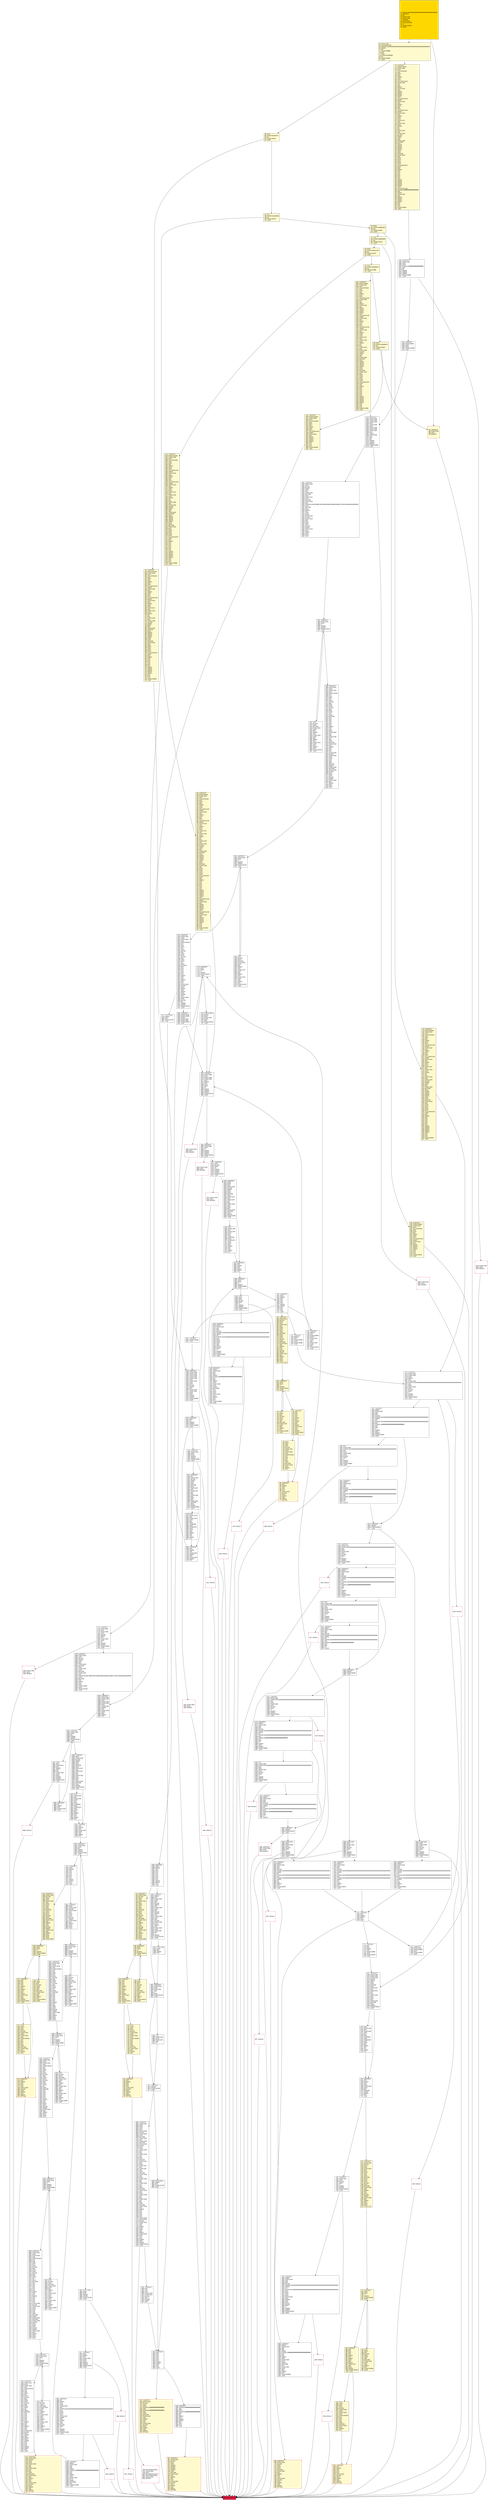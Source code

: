digraph G {
bgcolor=transparent rankdir=UD;
node [shape=box style=filled color=black fillcolor=white fontname=arial fontcolor=black];
154 [label="154: DUP1\l155: PUSH4 0xe9395679\l160: EQ\l161: PUSH2 0x0535\l164: JUMPI\l" fillcolor=lemonchiffon ];
4005 [label="4005: JUMPDEST\l4006: PUSH1 0x01\l4008: DUP4\l4009: PUSH1 0x20\l4011: SUB\l4012: PUSH2 0x0100\l4015: EXP\l4016: SUB\l4017: DUP1\l4018: NOT\l4019: DUP3\l4020: MLOAD\l4021: AND\l4022: DUP2\l4023: DUP5\l4024: MLOAD\l4025: AND\l4026: DUP1\l4027: DUP3\l4028: OR\l4029: DUP6\l4030: MSTORE\l4031: POP\l4032: POP\l4033: POP\l4034: POP\l4035: POP\l4036: POP\l4037: SWAP1\l4038: POP\l4039: ADD\l4040: DUP3\l4041: DUP1\l4042: MLOAD\l4043: SWAP1\l4044: PUSH1 0x20\l4046: ADD\l4047: SWAP1\l4048: DUP1\l4049: DUP4\l4050: DUP4\l" ];
4088 [label="4088: JUMPDEST\l4089: PUSH1 0x01\l4091: DUP4\l4092: PUSH1 0x20\l4094: SUB\l4095: PUSH2 0x0100\l4098: EXP\l4099: SUB\l4100: DUP1\l4101: NOT\l4102: DUP3\l4103: MLOAD\l4104: AND\l4105: DUP2\l4106: DUP5\l4107: MLOAD\l4108: AND\l4109: DUP1\l4110: DUP3\l4111: OR\l4112: DUP6\l4113: MSTORE\l4114: POP\l4115: POP\l4116: POP\l4117: POP\l4118: POP\l4119: POP\l4120: SWAP1\l4121: POP\l4122: ADD\l4123: SWAP4\l4124: POP\l4125: POP\l4126: POP\l4127: POP\l4128: PUSH1 0x40\l4130: MLOAD\l4131: PUSH1 0x20\l4133: DUP2\l4134: DUP4\l4135: SUB\l4136: SUB\l4137: DUP2\l4138: MSTORE\l4139: SWAP1\l4140: PUSH1 0x40\l4142: MSTORE\l4143: PUSH1 0x40\l4145: MLOAD\l4146: DUP1\l4147: DUP3\l4148: DUP1\l4149: MLOAD\l4150: SWAP1\l4151: PUSH1 0x20\l4153: ADD\l4154: SWAP1\l4155: DUP1\l4156: DUP4\l4157: DUP4\l" ];
1427 [label="1427: JUMPDEST\l1428: POP\l1429: POP\l1430: POP\l1431: POP\l1432: SWAP1\l1433: POP\l1434: SWAP1\l1435: DUP2\l1436: ADD\l1437: SWAP1\l1438: PUSH1 0x1f\l1440: AND\l1441: DUP1\l1442: ISZERO\l1443: PUSH2 0x05c0\l1446: JUMPI\l" fillcolor=lemonchiffon ];
692 [label="692: JUMPDEST\l693: DUP4\l694: DUP2\l695: LT\l696: ISZERO\l697: PUSH2 0x02cf\l700: JUMPI\l" fillcolor=lemonchiffon ];
143 [label="143: DUP1\l144: PUSH4 0xdca95419\l149: EQ\l150: PUSH2 0x048b\l153: JUMPI\l" fillcolor=lemonchiffon ];
5048 [label="5048: INVALID\l" shape=Msquare color=crimson ];
332 [label="332: JUMPDEST\l333: PUSH2 0x01a6\l336: PUSH1 0x04\l338: DUP1\l339: CALLDATASIZE\l340: SUB\l341: DUP2\l342: ADD\l343: SWAP1\l344: DUP1\l345: DUP1\l346: CALLDATALOAD\l347: SWAP1\l348: PUSH1 0x20\l350: ADD\l351: SWAP1\l352: DUP3\l353: ADD\l354: DUP1\l355: CALLDATALOAD\l356: SWAP1\l357: PUSH1 0x20\l359: ADD\l360: SWAP1\l361: DUP1\l362: DUP1\l363: PUSH1 0x1f\l365: ADD\l366: PUSH1 0x20\l368: DUP1\l369: SWAP2\l370: DIV\l371: MUL\l372: PUSH1 0x20\l374: ADD\l375: PUSH1 0x40\l377: MLOAD\l378: SWAP1\l379: DUP2\l380: ADD\l381: PUSH1 0x40\l383: MSTORE\l384: DUP1\l385: SWAP4\l386: SWAP3\l387: SWAP2\l388: SWAP1\l389: DUP2\l390: DUP2\l391: MSTORE\l392: PUSH1 0x20\l394: ADD\l395: DUP4\l396: DUP4\l397: DUP1\l398: DUP3\l399: DUP5\l400: CALLDATACOPY\l401: DUP3\l402: ADD\l403: SWAP2\l404: POP\l405: POP\l406: POP\l407: POP\l408: POP\l409: POP\l410: SWAP2\l411: SWAP3\l412: SWAP2\l413: SWAP3\l414: SWAP1\l415: POP\l416: POP\l417: POP\l418: PUSH2 0x0636\l421: JUMP\l" fillcolor=lemonchiffon ];
701 [label="701: DUP1\l702: DUP3\l703: ADD\l704: MLOAD\l705: DUP2\l706: DUP5\l707: ADD\l708: MSTORE\l709: PUSH1 0x20\l711: DUP2\l712: ADD\l713: SWAP1\l714: POP\l715: PUSH2 0x02b4\l718: JUMP\l" fillcolor=lemonchiffon ];
3968 [label="3968: JUMPDEST\l3969: PUSH1 0x20\l3971: DUP4\l3972: LT\l3973: ISZERO\l3974: ISZERO\l3975: PUSH2 0x0fa5\l3978: JUMPI\l" ];
2618 [label="2618: PUSH1 0x30\l2620: DUP2\l2621: PUSH1 0x00\l2623: DUP2\l2624: MLOAD\l2625: DUP2\l2626: LT\l2627: ISZERO\l2628: ISZERO\l2629: PUSH2 0x0a4a\l2632: JUMPI\l" ];
306 [label="306: JUMPDEST\l307: PUSH1 0x40\l309: MLOAD\l310: DUP1\l311: DUP3\l312: ISZERO\l313: ISZERO\l314: ISZERO\l315: ISZERO\l316: DUP2\l317: MSTORE\l318: PUSH1 0x20\l320: ADD\l321: SWAP2\l322: POP\l323: POP\l324: PUSH1 0x40\l326: MLOAD\l327: DUP1\l328: SWAP2\l329: SUB\l330: SWAP1\l331: RETURN\l" fillcolor=lemonchiffon shape=Msquare color=crimson ];
2500 [label="2500: JUMPDEST\l2501: SWAP1\l2502: PUSH1 0x20\l2504: ADD\l2505: ADD\l2506: MLOAD\l2507: PUSH32 0x0100000000000000000000000000000000000000000000000000000000000000\l2540: SWAP1\l2541: DIV\l2542: PUSH32 0x0100000000000000000000000000000000000000000000000000000000000000\l2575: MUL\l2576: PUSH31 0xffffffffffffffffffffffffffffffffffffffffffffffffffffffffffffff\l2608: NOT\l2609: AND\l2610: GT\l2611: ISZERO\l" ];
3741 [label="3741: DUP2\l3742: PUSH1 0x20\l3744: ADD\l3745: PUSH1 0x20\l3747: DUP3\l3748: MUL\l3749: DUP1\l3750: CODESIZE\l3751: DUP4\l3752: CODECOPY\l3753: DUP1\l3754: DUP3\l3755: ADD\l3756: SWAP2\l3757: POP\l3758: POP\l3759: SWAP1\l3760: POP\l" ];
2803 [label="2803: JUMPDEST\l2804: SWAP1\l2805: PUSH1 0x20\l2807: ADD\l2808: ADD\l2809: MLOAD\l2810: PUSH32 0x0100000000000000000000000000000000000000000000000000000000000000\l2843: SWAP1\l2844: DIV\l2845: PUSH32 0x0100000000000000000000000000000000000000000000000000000000000000\l2878: MUL\l2879: PUSH31 0xffffffffffffffffffffffffffffffffffffffffffffffffffffffffffffff\l2911: NOT\l2912: AND\l2913: LT\l2914: ISZERO\l2915: DUP1\l2916: ISZERO\l2917: PUSH2 0x0c0c\l2920: JUMPI\l" ];
4987 [label="4987: JUMPDEST\l4988: DIV\l4989: SWAP7\l4990: POP\l4991: DUP1\l4992: PUSH1 0x30\l4994: ADD\l4995: PUSH32 0x0100000000000000000000000000000000000000000000000000000000000000\l5028: MUL\l5029: DUP4\l5030: DUP4\l5031: DUP1\l5032: PUSH1 0x01\l5034: SWAP1\l5035: SUB\l5036: SWAP5\l5037: POP\l5038: DUP2\l5039: MLOAD\l5040: DUP2\l5041: LT\l5042: ISZERO\l5043: ISZERO\l5044: PUSH2 0x13b9\l5047: JUMPI\l" ];
4195 [label="4195: JUMPDEST\l4196: PUSH1 0x01\l4198: DUP4\l4199: PUSH1 0x20\l4201: SUB\l4202: PUSH2 0x0100\l4205: EXP\l4206: SUB\l4207: DUP1\l4208: NOT\l4209: DUP3\l4210: MLOAD\l4211: AND\l4212: DUP2\l4213: DUP5\l4214: MLOAD\l4215: AND\l4216: DUP1\l4217: DUP3\l4218: OR\l4219: DUP6\l4220: MSTORE\l4221: POP\l4222: POP\l4223: POP\l4224: POP\l4225: POP\l4226: POP\l4227: SWAP1\l4228: POP\l4229: ADD\l4230: SWAP2\l4231: POP\l4232: POP\l4233: PUSH1 0x40\l4235: MLOAD\l4236: DUP1\l4237: SWAP2\l4238: SUB\l4239: SWAP1\l4240: SHA3\l4241: SWAP3\l4242: POP\l4243: POP\l4244: POP\l4245: SWAP2\l4246: SWAP1\l4247: POP\l4248: JUMP\l" ];
422 [label="422: JUMPDEST\l423: PUSH1 0x40\l425: MLOAD\l426: DUP1\l427: DUP1\l428: PUSH1 0x20\l430: ADD\l431: DUP3\l432: DUP2\l433: SUB\l434: DUP3\l435: MSTORE\l436: DUP4\l437: DUP2\l438: DUP2\l439: MLOAD\l440: DUP2\l441: MSTORE\l442: PUSH1 0x20\l444: ADD\l445: SWAP2\l446: POP\l447: DUP1\l448: MLOAD\l449: SWAP1\l450: PUSH1 0x20\l452: ADD\l453: SWAP1\l454: DUP1\l455: DUP4\l456: DUP4\l457: PUSH1 0x00\l" fillcolor=lemonchiffon ];
4280 [label="4280: PUSH1 0x00\l4282: DUP1\l4283: REVERT\l" shape=Msquare color=crimson ];
1994 [label="1994: JUMPDEST\l1995: PUSH1 0x00\l1997: DUP7\l1998: LT\l1999: ISZERO\l2000: ISZERO\l2001: ISZERO\l2002: PUSH2 0x07da\l2005: JUMPI\l" ];
3090 [label="3090: PUSH1 0x37\l3092: DUP2\l3093: PUSH1 0x00\l3095: DUP2\l3096: MLOAD\l3097: DUP2\l3098: LT\l3099: ISZERO\l3100: ISZERO\l3101: PUSH2 0x0c22\l3104: JUMPI\l" ];
1678 [label="1678: DUP2\l1679: PUSH1 0x20\l1681: ADD\l1682: PUSH1 0x20\l1684: DUP3\l1685: MUL\l1686: DUP1\l1687: CODESIZE\l1688: DUP4\l1689: CODECOPY\l1690: DUP1\l1691: DUP3\l1692: ADD\l1693: SWAP2\l1694: POP\l1695: POP\l1696: SWAP1\l1697: POP\l" ];
4606 [label="4606: JUMPDEST\l4607: SWAP1\l4608: POP\l4609: PUSH1 0x20\l4611: DUP2\l4612: ADD\l4613: MLOAD\l4614: SWAP4\l4615: POP\l4616: PUSH1 0x40\l4618: DUP2\l4619: ADD\l4620: MLOAD\l4621: SWAP3\l4622: POP\l4623: PUSH1 0x60\l4625: DUP2\l4626: ADD\l4627: MLOAD\l4628: PUSH1 0x00\l4630: BYTE\l4631: SWAP2\l4632: POP\l4633: PUSH1 0x1b\l4635: DUP3\l4636: PUSH1 0xff\l4638: AND\l4639: LT\l4640: ISZERO\l4641: PUSH2 0x122b\l4644: JUMPI\l" ];
4950 [label="4950: JUMPDEST\l4951: PUSH1 0x00\l4953: DUP8\l4954: EQ\l4955: ISZERO\l4956: ISZERO\l4957: PUSH2 0x13ee\l4960: JUMPI\l" ];
890 [label="890: JUMPDEST\l891: PUSH2 0x0398\l894: PUSH1 0x04\l896: DUP1\l897: CALLDATASIZE\l898: SUB\l899: DUP2\l900: ADD\l901: SWAP1\l902: DUP1\l903: DUP1\l904: CALLDATALOAD\l905: SWAP1\l906: PUSH1 0x20\l908: ADD\l909: SWAP1\l910: SWAP3\l911: SWAP2\l912: SWAP1\l913: POP\l914: POP\l915: POP\l916: PUSH2 0x0e7b\l919: JUMP\l" fillcolor=lemonchiffon ];
2971 [label="2971: INVALID\l" shape=Msquare color=crimson ];
1133 [label="1133: JUMPDEST\l1134: PUSH1 0x40\l1136: MLOAD\l1137: DUP1\l1138: DUP3\l1139: PUSH1 0x00\l1141: NOT\l1142: AND\l1143: PUSH1 0x00\l1145: NOT\l1146: AND\l1147: DUP2\l1148: MSTORE\l1149: PUSH1 0x20\l1151: ADD\l1152: SWAP2\l1153: POP\l1154: POP\l1155: PUSH1 0x40\l1157: MLOAD\l1158: DUP1\l1159: SWAP2\l1160: SUB\l1161: SWAP1\l1162: RETURN\l" fillcolor=lemonchiffon shape=Msquare color=crimson ];
4664 [label="4664: POP\l4665: PUSH1 0x1c\l4667: DUP3\l4668: PUSH1 0xff\l4670: AND\l4671: GT\l" ];
110 [label="110: DUP1\l111: PUSH4 0x38b025b2\l116: EQ\l117: PUSH2 0x030a\l120: JUMPI\l" fillcolor=lemonchiffon ];
920 [label="920: JUMPDEST\l921: PUSH1 0x40\l923: MLOAD\l924: DUP1\l925: DUP1\l926: PUSH1 0x20\l928: ADD\l929: DUP3\l930: DUP2\l931: SUB\l932: DUP3\l933: MSTORE\l934: DUP4\l935: DUP2\l936: DUP2\l937: MLOAD\l938: DUP2\l939: MSTORE\l940: PUSH1 0x20\l942: ADD\l943: SWAP2\l944: POP\l945: DUP1\l946: MLOAD\l947: SWAP1\l948: PUSH1 0x20\l950: ADD\l951: SWAP1\l952: DUP1\l953: DUP4\l954: DUP4\l955: PUSH1 0x00\l" fillcolor=lemonchiffon ];
1698 [label="1698: JUMPDEST\l1699: POP\l1700: SWAP6\l1701: POP\l1702: PUSH1 0x00\l1704: SWAP5\l1705: POP\l1706: PUSH1 0x00\l1708: SWAP2\l1709: POP\l" ];
4651 [label="4651: JUMPDEST\l4652: PUSH1 0x1b\l4654: DUP3\l4655: PUSH1 0xff\l4657: AND\l4658: LT\l4659: DUP1\l4660: PUSH2 0x1240\l4663: JUMPI\l" ];
2273 [label="2273: JUMPDEST\l2274: PUSH1 0x00\l2276: PUSH1 0x60\l2278: DUP3\l2279: SWAP1\l2280: POP\l2281: PUSH1 0x30\l2283: PUSH32 0x0100000000000000000000000000000000000000000000000000000000000000\l2316: MUL\l2317: DUP2\l2318: PUSH1 0x00\l2320: DUP2\l2321: MLOAD\l2322: DUP2\l2323: LT\l2324: ISZERO\l2325: ISZERO\l2326: PUSH2 0x091b\l2329: JUMPI\l" ];
2198 [label="2198: INVALID\l" shape=Msquare color=crimson ];
88 [label="88: DUP1\l89: PUSH4 0x1445f713\l94: EQ\l95: PUSH2 0x014c\l98: JUMPI\l" fillcolor=lemonchiffon ];
3885 [label="3885: JUMPDEST\l3886: PUSH1 0x20\l3888: DUP4\l3889: LT\l3890: ISZERO\l3891: ISZERO\l3892: PUSH2 0x0f52\l3895: JUMPI\l" ];
4862 [label="4862: DUP5\l4863: DUP1\l4864: PUSH1 0x01\l4866: ADD\l4867: SWAP6\l4868: POP\l4869: POP\l4870: PUSH1 0x0a\l4872: DUP5\l4873: DUP2\l4874: ISZERO\l4875: ISZERO\l4876: PUSH2 0x1311\l4879: JUMPI\l" ];
984 [label="984: JUMPDEST\l985: POP\l986: POP\l987: POP\l988: POP\l989: SWAP1\l990: POP\l991: SWAP1\l992: DUP2\l993: ADD\l994: SWAP1\l995: PUSH1 0x1f\l997: AND\l998: DUP1\l999: ISZERO\l1000: PUSH2 0x0405\l1003: JUMPI\l" fillcolor=lemonchiffon ];
1773 [label="1773: JUMPDEST\l1774: MUL\l1775: ADD\l1776: SWAP1\l1777: POP\l1778: PUSH2 0x06fa\l1781: DUP2\l1782: PUSH2 0x0e7b\l1785: JUMP\l" ];
545 [label="545: JUMPDEST\l546: PUSH2 0x028f\l549: PUSH1 0x04\l551: DUP1\l552: CALLDATASIZE\l553: SUB\l554: DUP2\l555: ADD\l556: SWAP1\l557: DUP1\l558: DUP1\l559: CALLDATALOAD\l560: SWAP1\l561: PUSH1 0x20\l563: ADD\l564: SWAP1\l565: DUP3\l566: ADD\l567: DUP1\l568: CALLDATALOAD\l569: SWAP1\l570: PUSH1 0x20\l572: ADD\l573: SWAP1\l574: DUP1\l575: DUP1\l576: PUSH1 0x1f\l578: ADD\l579: PUSH1 0x20\l581: DUP1\l582: SWAP2\l583: DIV\l584: MUL\l585: PUSH1 0x20\l587: ADD\l588: PUSH1 0x40\l590: MLOAD\l591: SWAP1\l592: DUP2\l593: ADD\l594: PUSH1 0x40\l596: MSTORE\l597: DUP1\l598: SWAP4\l599: SWAP3\l600: SWAP2\l601: SWAP1\l602: DUP2\l603: DUP2\l604: MSTORE\l605: PUSH1 0x20\l607: ADD\l608: DUP4\l609: DUP4\l610: DUP1\l611: DUP3\l612: DUP5\l613: CALLDATACOPY\l614: DUP3\l615: ADD\l616: SWAP2\l617: POP\l618: POP\l619: POP\l620: POP\l621: POP\l622: POP\l623: SWAP2\l624: SWAP3\l625: SWAP2\l626: SWAP3\l627: SWAP1\l628: DUP1\l629: CALLDATALOAD\l630: SWAP1\l631: PUSH1 0x20\l633: ADD\l634: SWAP1\l635: SWAP3\l636: SWAP2\l637: SWAP1\l638: DUP1\l639: CALLDATALOAD\l640: SWAP1\l641: PUSH1 0x20\l643: ADD\l644: SWAP1\l645: SWAP3\l646: SWAP2\l647: SWAP1\l648: POP\l649: POP\l650: POP\l651: PUSH2 0x07b1\l654: JUMP\l" fillcolor=lemonchiffon ];
1333 [label="1333: JUMPDEST\l1334: PUSH2 0x0553\l1337: PUSH1 0x04\l1339: DUP1\l1340: CALLDATASIZE\l1341: SUB\l1342: DUP2\l1343: ADD\l1344: SWAP1\l1345: DUP1\l1346: DUP1\l1347: CALLDATALOAD\l1348: SWAP1\l1349: PUSH1 0x20\l1351: ADD\l1352: SWAP1\l1353: SWAP3\l1354: SWAP2\l1355: SWAP1\l1356: POP\l1357: POP\l1358: POP\l1359: PUSH2 0x12de\l1362: JUMP\l" fillcolor=lemonchiffon ];
2634 [label="2634: JUMPDEST\l2635: SWAP1\l2636: PUSH1 0x20\l2638: ADD\l2639: ADD\l2640: MLOAD\l2641: PUSH32 0x0100000000000000000000000000000000000000000000000000000000000000\l2674: SWAP1\l2675: DIV\l2676: PUSH32 0x0100000000000000000000000000000000000000000000000000000000000000\l2709: MUL\l2710: PUSH32 0x0100000000000000000000000000000000000000000000000000000000000000\l2743: SWAP1\l2744: DIV\l2745: SUB\l2746: SWAP2\l2747: POP\l2748: PUSH2 0x0e75\l2751: JUMP\l" ];
5102 [label="5102: JUMPDEST\l5103: DUP3\l5104: SWAP6\l5105: POP\l5106: POP\l5107: POP\l5108: POP\l5109: POP\l5110: POP\l5111: SWAP2\l5112: SWAP1\l5113: POP\l5114: JUMP\l" ];
1163 [label="1163: JUMPDEST\l1164: PUSH2 0x04f3\l1167: PUSH1 0x04\l1169: DUP1\l1170: CALLDATASIZE\l1171: SUB\l1172: DUP2\l1173: ADD\l1174: SWAP1\l1175: DUP1\l1176: DUP1\l1177: CALLDATALOAD\l1178: PUSH1 0x00\l1180: NOT\l1181: AND\l1182: SWAP1\l1183: PUSH1 0x20\l1185: ADD\l1186: SWAP1\l1187: SWAP3\l1188: SWAP2\l1189: SWAP1\l1190: DUP1\l1191: CALLDATALOAD\l1192: SWAP1\l1193: PUSH1 0x20\l1195: ADD\l1196: SWAP1\l1197: DUP3\l1198: ADD\l1199: DUP1\l1200: CALLDATALOAD\l1201: SWAP1\l1202: PUSH1 0x20\l1204: ADD\l1205: SWAP1\l1206: DUP1\l1207: DUP1\l1208: PUSH1 0x1f\l1210: ADD\l1211: PUSH1 0x20\l1213: DUP1\l1214: SWAP2\l1215: DIV\l1216: MUL\l1217: PUSH1 0x20\l1219: ADD\l1220: PUSH1 0x40\l1222: MLOAD\l1223: SWAP1\l1224: DUP2\l1225: ADD\l1226: PUSH1 0x40\l1228: MSTORE\l1229: DUP1\l1230: SWAP4\l1231: SWAP3\l1232: SWAP2\l1233: SWAP1\l1234: DUP2\l1235: DUP2\l1236: MSTORE\l1237: PUSH1 0x20\l1239: ADD\l1240: DUP4\l1241: DUP4\l1242: DUP1\l1243: DUP3\l1244: DUP5\l1245: CALLDATACOPY\l1246: DUP3\l1247: ADD\l1248: SWAP2\l1249: POP\l1250: POP\l1251: POP\l1252: POP\l1253: POP\l1254: POP\l1255: SWAP2\l1256: SWAP3\l1257: SWAP2\l1258: SWAP3\l1259: SWAP1\l1260: POP\l1261: POP\l1262: POP\l1263: PUSH2 0x1099\l1266: JUMP\l" fillcolor=lemonchiffon ];
1043 [label="1043: JUMPDEST\l1044: PUSH2 0x046d\l1047: PUSH1 0x04\l1049: DUP1\l1050: CALLDATASIZE\l1051: SUB\l1052: DUP2\l1053: ADD\l1054: SWAP1\l1055: DUP1\l1056: DUP1\l1057: CALLDATALOAD\l1058: SWAP1\l1059: PUSH1 0x20\l1061: ADD\l1062: SWAP1\l1063: DUP3\l1064: ADD\l1065: DUP1\l1066: CALLDATALOAD\l1067: SWAP1\l1068: PUSH1 0x20\l1070: ADD\l1071: SWAP1\l1072: DUP1\l1073: DUP1\l1074: PUSH1 0x1f\l1076: ADD\l1077: PUSH1 0x20\l1079: DUP1\l1080: SWAP2\l1081: DIV\l1082: MUL\l1083: PUSH1 0x20\l1085: ADD\l1086: PUSH1 0x40\l1088: MLOAD\l1089: SWAP1\l1090: DUP2\l1091: ADD\l1092: PUSH1 0x40\l1094: MSTORE\l1095: DUP1\l1096: SWAP4\l1097: SWAP3\l1098: SWAP2\l1099: SWAP1\l1100: DUP2\l1101: DUP2\l1102: MSTORE\l1103: PUSH1 0x20\l1105: ADD\l1106: DUP4\l1107: DUP4\l1108: DUP1\l1109: DUP3\l1110: DUP5\l1111: CALLDATACOPY\l1112: DUP3\l1113: ADD\l1114: SWAP2\l1115: POP\l1116: POP\l1117: POP\l1118: POP\l1119: POP\l1120: POP\l1121: SWAP2\l1122: SWAP3\l1123: SWAP2\l1124: SWAP3\l1125: SWAP1\l1126: POP\l1127: POP\l1128: POP\l1129: PUSH2 0x0ebf\l1132: JUMP\l" fillcolor=lemonchiffon ];
3393 [label="3393: POP\l3394: PUSH1 0x66\l3396: PUSH32 0x0100000000000000000000000000000000000000000000000000000000000000\l3429: MUL\l3430: DUP2\l3431: PUSH1 0x00\l3433: DUP2\l3434: MLOAD\l3435: DUP2\l3436: LT\l3437: ISZERO\l3438: ISZERO\l3439: PUSH2 0x0d74\l3442: JUMPI\l" ];
4672 [label="4672: JUMPDEST\l4673: ISZERO\l4674: PUSH2 0x124e\l4677: JUMPI\l" ];
4830 [label="4830: JUMPDEST\l4831: PUSH1 0x60\l4833: PUSH1 0x00\l4835: DUP1\l4836: PUSH1 0x60\l4838: PUSH1 0x00\l4840: DUP1\l4841: PUSH1 0x00\l4843: SWAP5\l4844: POP\l4845: PUSH1 0x00\l4847: DUP8\l4848: ADD\l4849: SWAP4\l4850: POP\l" ];
4481 [label="4481: JUMPDEST\l4482: PUSH1 0x20\l4484: DUP4\l4485: LT\l4486: ISZERO\l4487: ISZERO\l4488: PUSH2 0x11a6\l4491: JUMPI\l" ];
4051 [label="4051: JUMPDEST\l4052: PUSH1 0x20\l4054: DUP4\l4055: LT\l4056: ISZERO\l4057: ISZERO\l4058: PUSH2 0x0ff8\l4061: JUMPI\l" ];
2086 [label="2086: JUMPDEST\l2087: DUP5\l2088: DUP2\l2089: LT\l2090: ISZERO\l2091: PUSH2 0x08d4\l2094: JUMPI\l" ];
4686 [label="4686: JUMPDEST\l4687: PUSH1 0x01\l4689: DUP6\l4690: DUP4\l4691: DUP7\l4692: DUP7\l4693: PUSH1 0x40\l4695: MLOAD\l4696: PUSH1 0x00\l4698: DUP2\l4699: MSTORE\l4700: PUSH1 0x20\l4702: ADD\l4703: PUSH1 0x40\l4705: MSTORE\l4706: PUSH1 0x40\l4708: MLOAD\l4709: DUP1\l4710: DUP6\l4711: PUSH1 0x00\l4713: NOT\l4714: AND\l4715: PUSH1 0x00\l4717: NOT\l4718: AND\l4719: DUP2\l4720: MSTORE\l4721: PUSH1 0x20\l4723: ADD\l4724: DUP5\l4725: PUSH1 0xff\l4727: AND\l4728: PUSH1 0xff\l4730: AND\l4731: DUP2\l4732: MSTORE\l4733: PUSH1 0x20\l4735: ADD\l4736: DUP4\l4737: PUSH1 0x00\l4739: NOT\l4740: AND\l4741: PUSH1 0x00\l4743: NOT\l4744: AND\l4745: DUP2\l4746: MSTORE\l4747: PUSH1 0x20\l4749: ADD\l4750: DUP3\l4751: PUSH1 0x00\l4753: NOT\l4754: AND\l4755: PUSH1 0x00\l4757: NOT\l4758: AND\l4759: DUP2\l4760: MSTORE\l4761: PUSH1 0x20\l4763: ADD\l4764: SWAP5\l4765: POP\l4766: POP\l4767: POP\l4768: POP\l4769: POP\l4770: PUSH1 0x20\l4772: PUSH1 0x40\l4774: MLOAD\l4775: PUSH1 0x20\l4777: DUP2\l4778: SUB\l4779: SWAP1\l4780: DUP1\l4781: DUP5\l4782: SUB\l4783: SWAP1\l4784: PUSH1 0x00\l4786: DUP7\l4787: GAS\l4788: CALL\l4789: ISZERO\l4790: DUP1\l4791: ISZERO\l4792: PUSH2 0x12c5\l4795: JUMPI\l" ];
655 [label="655: JUMPDEST\l656: PUSH1 0x40\l658: MLOAD\l659: DUP1\l660: DUP1\l661: PUSH1 0x20\l663: ADD\l664: DUP3\l665: DUP2\l666: SUB\l667: DUP3\l668: MSTORE\l669: DUP4\l670: DUP2\l671: DUP2\l672: MLOAD\l673: DUP2\l674: MSTORE\l675: PUSH1 0x20\l677: ADD\l678: SWAP2\l679: POP\l680: DUP1\l681: MLOAD\l682: SWAP1\l683: PUSH1 0x20\l685: ADD\l686: SWAP1\l687: DUP1\l688: DUP4\l689: DUP4\l690: PUSH1 0x00\l" fillcolor=lemonchiffon ];
2095 [label="2095: DUP3\l2096: DUP2\l2097: DUP2\l2098: MLOAD\l2099: DUP2\l2100: LT\l2101: ISZERO\l2102: ISZERO\l2103: PUSH2 0x083c\l2106: JUMPI\l" ];
3577 [label="3577: INVALID\l" shape=Msquare color=crimson ];
1525 [label="1525: JUMPDEST\l1526: PUSH2 0x05ff\l1529: DUP5\l1530: DUP5\l1531: PUSH2 0x1099\l1534: JUMP\l" ];
2022 [label="2022: PUSH1 0x00\l2024: DUP1\l2025: REVERT\l" shape=Msquare color=crimson ];
2108 [label="2108: JUMPDEST\l2109: SWAP1\l2110: PUSH1 0x20\l2112: ADD\l2113: ADD\l2114: MLOAD\l2115: PUSH32 0x0100000000000000000000000000000000000000000000000000000000000000\l2148: SWAP1\l2149: DIV\l2150: PUSH32 0x0100000000000000000000000000000000000000000000000000000000000000\l2183: MUL\l2184: DUP3\l2185: DUP8\l2186: DUP4\l2187: SUB\l2188: DUP2\l2189: MLOAD\l2190: DUP2\l2191: LT\l2192: ISZERO\l2193: ISZERO\l2194: PUSH2 0x0897\l2197: JUMPI\l" ];
0 [label="0: PUSH20 0x0000000000000000000000000000000000000000\l21: ADDRESS\l22: EQ\l23: PUSH1 0x80\l25: PUSH1 0x40\l27: MSTORE\l28: PUSH1 0x04\l30: CALLDATASIZE\l31: LT\l32: PUSH2 0x00a5\l35: JUMPI\l" fillcolor=lemonchiffon shape=Msquare fillcolor=gold ];
2802 [label="2802: INVALID\l" shape=Msquare color=crimson ];
1521 [label="1521: PUSH1 0x00\l1523: DUP1\l1524: REVERT\l" shape=Msquare color=crimson ];
4158 [label="4158: JUMPDEST\l4159: PUSH1 0x20\l4161: DUP4\l4162: LT\l4163: ISZERO\l4164: ISZERO\l4165: PUSH2 0x1063\l4168: JUMPI\l" ];
1590 [label="1590: JUMPDEST\l1591: PUSH1 0x60\l1593: PUSH1 0x00\l1595: PUSH1 0x60\l1597: PUSH1 0x00\l1599: PUSH1 0x60\l1601: DUP1\l1602: PUSH1 0x00\l1604: DUP1\l1605: DUP9\l1606: MLOAD\l1607: SWAP7\l1608: POP\l1609: PUSH1 0x00\l1611: PUSH1 0x02\l1613: DUP9\l1614: DUP2\l1615: ISZERO\l1616: ISZERO\l1617: PUSH2 0x0656\l1620: JUMPI\l" ];
2972 [label="2972: JUMPDEST\l2973: SWAP1\l2974: PUSH1 0x20\l2976: ADD\l2977: ADD\l2978: MLOAD\l2979: PUSH32 0x0100000000000000000000000000000000000000000000000000000000000000\l3012: SWAP1\l3013: DIV\l3014: PUSH32 0x0100000000000000000000000000000000000000000000000000000000000000\l3047: MUL\l3048: PUSH31 0xffffffffffffffffffffffffffffffffffffffffffffffffffffffffffffff\l3080: NOT\l3081: AND\l3082: GT\l3083: ISZERO\l" ];
2331 [label="2331: JUMPDEST\l2332: SWAP1\l2333: PUSH1 0x20\l2335: ADD\l2336: ADD\l2337: MLOAD\l2338: PUSH32 0x0100000000000000000000000000000000000000000000000000000000000000\l2371: SWAP1\l2372: DIV\l2373: PUSH32 0x0100000000000000000000000000000000000000000000000000000000000000\l2406: MUL\l2407: PUSH31 0xffffffffffffffffffffffffffffffffffffffffffffffffffffffffffffff\l2439: NOT\l2440: AND\l2441: LT\l2442: ISZERO\l2443: DUP1\l2444: ISZERO\l2445: PUSH2 0x0a34\l2448: JUMPI\l" ];
3275 [label="3275: JUMPDEST\l3276: SWAP1\l3277: PUSH1 0x20\l3279: ADD\l3280: ADD\l3281: MLOAD\l3282: PUSH32 0x0100000000000000000000000000000000000000000000000000000000000000\l3315: SWAP1\l3316: DIV\l3317: PUSH32 0x0100000000000000000000000000000000000000000000000000000000000000\l3350: MUL\l3351: PUSH31 0xffffffffffffffffffffffffffffffffffffffffffffffffffffffffffffff\l3383: NOT\l3384: AND\l3385: LT\l3386: ISZERO\l3387: DUP1\l3388: ISZERO\l3389: PUSH2 0x0de4\l3392: JUMPI\l" ];
3556 [label="3556: JUMPDEST\l3557: ISZERO\l3558: PUSH2 0x0e70\l3561: JUMPI\l" ];
1472 [label="1472: JUMPDEST\l1473: POP\l1474: SWAP3\l1475: POP\l1476: POP\l1477: POP\l1478: PUSH1 0x40\l1480: MLOAD\l1481: DUP1\l1482: SWAP2\l1483: SUB\l1484: SWAP1\l1485: RETURN\l" fillcolor=lemonchiffon shape=Msquare color=crimson ];
1732 [label="1732: JUMPDEST\l1733: SWAP4\l1734: POP\l1735: PUSH2 0x06d7\l1738: DUP10\l1739: PUSH1 0x01\l1741: DUP5\l1742: ADD\l1743: PUSH1 0x02\l1745: DUP6\l1746: ADD\l1747: PUSH2 0x07b1\l1750: JUMP\l" ];
3106 [label="3106: JUMPDEST\l3107: SWAP1\l3108: PUSH1 0x20\l3110: ADD\l3111: ADD\l3112: MLOAD\l3113: PUSH32 0x0100000000000000000000000000000000000000000000000000000000000000\l3146: SWAP1\l3147: DIV\l3148: PUSH32 0x0100000000000000000000000000000000000000000000000000000000000000\l3181: MUL\l3182: PUSH32 0x0100000000000000000000000000000000000000000000000000000000000000\l3215: SWAP1\l3216: DIV\l3217: SUB\l3218: SWAP2\l3219: POP\l3220: PUSH2 0x0e75\l3223: JUMP\l" ];
1954 [label="1954: JUMPDEST\l1955: DUP6\l1956: SWAP8\l1957: POP\l1958: POP\l1959: POP\l1960: POP\l1961: POP\l1962: POP\l1963: POP\l1964: POP\l1965: SWAP2\l1966: SWAP1\l1967: POP\l1968: JUMP\l" ];
1486 [label="1486: JUMPDEST\l1487: PUSH1 0x00\l1489: DUP1\l1490: DUP3\l1491: PUSH20 0xffffffffffffffffffffffffffffffffffffffff\l1512: AND\l1513: EQ\l1514: ISZERO\l1515: ISZERO\l1516: ISZERO\l1517: PUSH2 0x05f5\l1520: JUMPI\l" ];
1647 [label="1647: JUMPDEST\l1648: DIV\l1649: PUSH1 0x40\l1651: MLOAD\l1652: SWAP1\l1653: DUP1\l1654: DUP3\l1655: MSTORE\l1656: DUP1\l1657: PUSH1 0x1f\l1659: ADD\l1660: PUSH1 0x1f\l1662: NOT\l1663: AND\l1664: PUSH1 0x20\l1666: ADD\l1667: DUP3\l1668: ADD\l1669: PUSH1 0x40\l1671: MSTORE\l1672: DUP1\l1673: ISZERO\l1674: PUSH2 0x06a2\l1677: JUMPI\l" ];
468 [label="468: DUP1\l469: DUP3\l470: ADD\l471: MLOAD\l472: DUP2\l473: DUP5\l474: ADD\l475: MSTORE\l476: PUSH1 0x20\l478: DUP2\l479: ADD\l480: SWAP1\l481: POP\l482: PUSH2 0x01cb\l485: JUMP\l" fillcolor=lemonchiffon ];
3865 [label="3865: JUMPDEST\l3866: DUP6\l3867: PUSH1 0x40\l3869: MLOAD\l3870: PUSH1 0x20\l3872: ADD\l3873: DUP1\l3874: DUP5\l3875: DUP1\l3876: MLOAD\l3877: SWAP1\l3878: PUSH1 0x20\l3880: ADD\l3881: SWAP1\l3882: DUP1\l3883: DUP4\l3884: DUP4\l" ];
764 [label="764: JUMPDEST\l765: POP\l766: SWAP3\l767: POP\l768: POP\l769: POP\l770: PUSH1 0x40\l772: MLOAD\l773: DUP1\l774: SWAP2\l775: SUB\l776: SWAP1\l777: RETURN\l" fillcolor=lemonchiffon shape=Msquare color=crimson ];
170 [label="170: JUMPDEST\l171: PUSH2 0x0132\l174: PUSH1 0x04\l176: DUP1\l177: CALLDATASIZE\l178: SUB\l179: DUP2\l180: ADD\l181: SWAP1\l182: DUP1\l183: DUP1\l184: CALLDATALOAD\l185: PUSH1 0x00\l187: NOT\l188: AND\l189: SWAP1\l190: PUSH1 0x20\l192: ADD\l193: SWAP1\l194: SWAP3\l195: SWAP2\l196: SWAP1\l197: DUP1\l198: CALLDATALOAD\l199: SWAP1\l200: PUSH1 0x20\l202: ADD\l203: SWAP1\l204: DUP3\l205: ADD\l206: DUP1\l207: CALLDATALOAD\l208: SWAP1\l209: PUSH1 0x20\l211: ADD\l212: SWAP1\l213: DUP1\l214: DUP1\l215: PUSH1 0x1f\l217: ADD\l218: PUSH1 0x20\l220: DUP1\l221: SWAP2\l222: DIV\l223: MUL\l224: PUSH1 0x20\l226: ADD\l227: PUSH1 0x40\l229: MLOAD\l230: SWAP1\l231: DUP2\l232: ADD\l233: PUSH1 0x40\l235: MSTORE\l236: DUP1\l237: SWAP4\l238: SWAP3\l239: SWAP2\l240: SWAP1\l241: DUP2\l242: DUP2\l243: MSTORE\l244: PUSH1 0x20\l246: ADD\l247: DUP4\l248: DUP4\l249: DUP1\l250: DUP3\l251: DUP5\l252: CALLDATACOPY\l253: DUP3\l254: ADD\l255: SWAP2\l256: POP\l257: POP\l258: POP\l259: POP\l260: POP\l261: POP\l262: SWAP2\l263: SWAP3\l264: SWAP2\l265: SWAP3\l266: SWAP1\l267: DUP1\l268: CALLDATALOAD\l269: PUSH20 0xffffffffffffffffffffffffffffffffffffffff\l290: AND\l291: SWAP1\l292: PUSH1 0x20\l294: ADD\l295: SWAP1\l296: SWAP3\l297: SWAP2\l298: SWAP1\l299: POP\l300: POP\l301: POP\l302: PUSH2 0x05ce\l305: JUMP\l" fillcolor=lemonchiffon ];
1990 [label="1990: PUSH1 0x00\l1992: DUP1\l1993: REVERT\l" shape=Msquare color=crimson ];
5049 [label="5049: JUMPDEST\l5050: SWAP1\l5051: PUSH1 0x20\l5053: ADD\l5054: ADD\l5055: SWAP1\l5056: PUSH31 0xffffffffffffffffffffffffffffffffffffffffffffffffffffffffffffff\l5088: NOT\l5089: AND\l5090: SWAP1\l5091: DUP2\l5092: PUSH1 0x00\l5094: BYTE\l5095: SWAP1\l5096: MSTORE8\l5097: POP\l5098: PUSH2 0x1356\l5101: JUMP\l" ];
4372 [label="4372: DUP1\l4373: MLOAD\l4374: DUP3\l4375: MSTORE\l4376: PUSH1 0x20\l4378: DUP3\l4379: ADD\l4380: SWAP2\l4381: POP\l4382: PUSH1 0x20\l4384: DUP2\l4385: ADD\l4386: SWAP1\l4387: POP\l4388: PUSH1 0x20\l4390: DUP4\l4391: SUB\l4392: SWAP3\l4393: POP\l4394: PUSH2 0x1109\l4397: JUMP\l" ];
459 [label="459: JUMPDEST\l460: DUP4\l461: DUP2\l462: LT\l463: ISZERO\l464: PUSH2 0x01e6\l467: JUMPI\l" fillcolor=lemonchiffon ];
3799 [label="3799: JUMPDEST\l3800: PUSH1 0x40\l3802: DUP1\l3803: MLOAD\l3804: SWAP1\l3805: DUP2\l3806: ADD\l3807: PUSH1 0x40\l3809: MSTORE\l3810: DUP1\l3811: PUSH1 0x1a\l3813: DUP2\l3814: MSTORE\l3815: PUSH1 0x20\l3817: ADD\l3818: PUSH32 0x19457468657265756d205369676e6564204d6573736167653a0a000000000000\l3851: DUP2\l3852: MSTORE\l3853: POP\l3854: SWAP1\l3855: POP\l3856: DUP1\l3857: PUSH2 0x0f19\l3860: DUP4\l3861: PUSH2 0x12de\l3864: JUMP\l" ];
3795 [label="3795: PUSH1 0x00\l3797: DUP1\l3798: REVERT\l" shape=Msquare color=crimson ];
4062 [label="4062: DUP1\l4063: MLOAD\l4064: DUP3\l4065: MSTORE\l4066: PUSH1 0x20\l4068: DUP3\l4069: ADD\l4070: SWAP2\l4071: POP\l4072: PUSH1 0x20\l4074: DUP2\l4075: ADD\l4076: SWAP1\l4077: POP\l4078: PUSH1 0x20\l4080: DUP4\l4081: SUB\l4082: SWAP3\l4083: POP\l4084: PUSH2 0x0fd3\l4087: JUMP\l" ];
2026 [label="2026: JUMPDEST\l2027: DUP6\l2028: DUP6\l2029: SUB\l2030: PUSH1 0x40\l2032: MLOAD\l2033: SWAP1\l2034: DUP1\l2035: DUP3\l2036: MSTORE\l2037: DUP1\l2038: PUSH1 0x1f\l2040: ADD\l2041: PUSH1 0x1f\l2043: NOT\l2044: AND\l2045: PUSH1 0x20\l2047: ADD\l2048: DUP3\l2049: ADD\l2050: PUSH1 0x40\l2052: MSTORE\l2053: DUP1\l2054: ISZERO\l2055: PUSH2 0x081f\l2058: JUMPI\l" ];
3274 [label="3274: INVALID\l" shape=Msquare color=crimson ];
3696 [label="3696: JUMPDEST\l3697: PUSH1 0x00\l3699: DUP1\l3700: REVERT\l" shape=Msquare color=crimson ];
2006 [label="2006: PUSH1 0x00\l2008: DUP1\l2009: REVERT\l" shape=Msquare color=crimson ];
3084 [label="3084: JUMPDEST\l3085: ISZERO\l3086: PUSH2 0x0c98\l3089: JUMPI\l" ];
3979 [label="3979: DUP1\l3980: MLOAD\l3981: DUP3\l3982: MSTORE\l3983: PUSH1 0x20\l3985: DUP3\l3986: ADD\l3987: SWAP2\l3988: POP\l3989: PUSH1 0x20\l3991: DUP2\l3992: ADD\l3993: SWAP1\l3994: POP\l3995: PUSH1 0x20\l3997: DUP4\l3998: SUB\l3999: SWAP3\l4000: POP\l4001: PUSH2 0x0f80\l4004: JUMP\l" ];
4678 [label="4678: PUSH1 0x00\l4680: SWAP7\l4681: POP\l4682: PUSH2 0x12d2\l4685: JUMP\l" ];
2499 [label="2499: INVALID\l" shape=Msquare color=crimson ];
1786 [label="1786: JUMPDEST\l1787: PUSH1 0x1f\l1789: DUP2\l1790: MLOAD\l1791: DUP2\l1792: LT\l1793: ISZERO\l1794: ISZERO\l1795: PUSH2 0x0708\l1798: JUMPI\l" ];
3578 [label="3578: JUMPDEST\l3579: SWAP1\l3580: PUSH1 0x20\l3582: ADD\l3583: ADD\l3584: MLOAD\l3585: PUSH32 0x0100000000000000000000000000000000000000000000000000000000000000\l3618: SWAP1\l3619: DIV\l3620: PUSH32 0x0100000000000000000000000000000000000000000000000000000000000000\l3653: MUL\l3654: PUSH32 0x0100000000000000000000000000000000000000000000000000000000000000\l3687: SWAP1\l3688: DIV\l3689: SUB\l3690: SWAP2\l3691: POP\l3692: PUSH2 0x0e75\l3695: JUMP\l" ];
1622 [label="1622: JUMPDEST\l1623: MOD\l1624: EQ\l1625: ISZERO\l1626: ISZERO\l1627: PUSH2 0x0663\l1630: JUMPI\l" ];
2107 [label="2107: INVALID\l" shape=Msquare color=crimson ];
4361 [label="4361: JUMPDEST\l4362: PUSH1 0x20\l4364: DUP4\l4365: LT\l4366: ISZERO\l4367: ISZERO\l4368: PUSH2 0x112e\l4371: JUMPI\l" ];
4518 [label="4518: JUMPDEST\l4519: PUSH1 0x01\l4521: DUP4\l4522: PUSH1 0x20\l4524: SUB\l4525: PUSH2 0x0100\l4528: EXP\l4529: SUB\l4530: DUP1\l4531: NOT\l4532: DUP3\l4533: MLOAD\l4534: AND\l4535: DUP2\l4536: DUP5\l4537: MLOAD\l4538: AND\l4539: DUP1\l4540: DUP3\l4541: OR\l4542: DUP6\l4543: MSTORE\l4544: POP\l4545: POP\l4546: POP\l4547: POP\l4548: POP\l4549: POP\l4550: SWAP1\l4551: POP\l4552: ADD\l4553: SWAP2\l4554: POP\l4555: POP\l4556: PUSH1 0x40\l4558: MLOAD\l4559: DUP1\l4560: SWAP2\l4561: SUB\l4562: SWAP1\l4563: SHA3\l4564: SWAP5\l4565: POP\l4566: PUSH1 0x84\l4568: DUP9\l4569: MLOAD\l4570: EQ\l4571: ISZERO\l4572: ISZERO\l4573: PUSH2 0x11e9\l4576: JUMPI\l" ];
719 [label="719: JUMPDEST\l720: POP\l721: POP\l722: POP\l723: POP\l724: SWAP1\l725: POP\l726: SWAP1\l727: DUP2\l728: ADD\l729: SWAP1\l730: PUSH1 0x1f\l732: AND\l733: DUP1\l734: ISZERO\l735: PUSH2 0x02fc\l738: JUMPI\l" fillcolor=lemonchiffon ];
531 [label="531: JUMPDEST\l532: POP\l533: SWAP3\l534: POP\l535: POP\l536: POP\l537: PUSH1 0x40\l539: MLOAD\l540: DUP1\l541: SWAP2\l542: SUB\l543: SWAP1\l544: RETURN\l" fillcolor=lemonchiffon shape=Msquare color=crimson ];
3562 [label="3562: PUSH1 0x57\l3564: DUP2\l3565: PUSH1 0x00\l3567: DUP2\l3568: MLOAD\l3569: DUP2\l3570: LT\l3571: ISZERO\l3572: ISZERO\l3573: PUSH2 0x0dfa\l3576: JUMPI\l" ];
4645 [label="4645: PUSH1 0x1b\l4647: DUP3\l4648: ADD\l4649: SWAP2\l4650: POP\l" ];
4940 [label="4940: JUMPDEST\l4941: POP\l4942: SWAP3\l4943: POP\l4944: PUSH1 0x01\l4946: DUP6\l4947: SUB\l4948: SWAP2\l4949: POP\l" ];
2059 [label="2059: DUP2\l2060: PUSH1 0x20\l2062: ADD\l2063: PUSH1 0x20\l2065: DUP3\l2066: MUL\l2067: DUP1\l2068: CODESIZE\l2069: DUP4\l2070: CODECOPY\l2071: DUP1\l2072: DUP3\l2073: ADD\l2074: SWAP2\l2075: POP\l2076: POP\l2077: SWAP1\l2078: POP\l" ];
2079 [label="2079: JUMPDEST\l2080: POP\l2081: SWAP2\l2082: POP\l2083: DUP6\l2084: SWAP1\l2085: POP\l" ];
4601 [label="4601: JUMPDEST\l4602: PUSH2 0x0636\l4605: JUMP\l" ];
778 [label="778: JUMPDEST\l779: PUSH2 0x0364\l782: PUSH1 0x04\l784: DUP1\l785: CALLDATASIZE\l786: SUB\l787: DUP2\l788: ADD\l789: SWAP1\l790: DUP1\l791: DUP1\l792: CALLDATALOAD\l793: SWAP1\l794: PUSH1 0x20\l796: ADD\l797: SWAP1\l798: DUP3\l799: ADD\l800: DUP1\l801: CALLDATALOAD\l802: SWAP1\l803: PUSH1 0x20\l805: ADD\l806: SWAP1\l807: DUP1\l808: DUP1\l809: PUSH1 0x1f\l811: ADD\l812: PUSH1 0x20\l814: DUP1\l815: SWAP2\l816: DIV\l817: MUL\l818: PUSH1 0x20\l820: ADD\l821: PUSH1 0x40\l823: MLOAD\l824: SWAP1\l825: DUP2\l826: ADD\l827: PUSH1 0x40\l829: MSTORE\l830: DUP1\l831: SWAP4\l832: SWAP3\l833: SWAP2\l834: SWAP1\l835: DUP2\l836: DUP2\l837: MSTORE\l838: PUSH1 0x20\l840: ADD\l841: DUP4\l842: DUP4\l843: DUP1\l844: DUP3\l845: DUP5\l846: CALLDATACOPY\l847: DUP3\l848: ADD\l849: SWAP2\l850: POP\l851: POP\l852: POP\l853: POP\l854: POP\l855: POP\l856: SWAP2\l857: SWAP3\l858: SWAP2\l859: SWAP3\l860: SWAP1\l861: POP\l862: POP\l863: POP\l864: PUSH2 0x08e1\l867: JUMP\l" fillcolor=lemonchiffon ];
1029 [label="1029: JUMPDEST\l1030: POP\l1031: SWAP3\l1032: POP\l1033: POP\l1034: POP\l1035: PUSH1 0x40\l1037: MLOAD\l1038: DUP1\l1039: SWAP2\l1040: SUB\l1041: SWAP1\l1042: RETURN\l" fillcolor=lemonchiffon shape=Msquare color=crimson ];
2199 [label="2199: JUMPDEST\l2200: SWAP1\l2201: PUSH1 0x20\l2203: ADD\l2204: ADD\l2205: SWAP1\l2206: PUSH31 0xffffffffffffffffffffffffffffffffffffffffffffffffffffffffffffff\l2238: NOT\l2239: AND\l2240: SWAP1\l2241: DUP2\l2242: PUSH1 0x00\l2244: BYTE\l2245: SWAP1\l2246: MSTORE8\l2247: POP\l2248: DUP1\l2249: DUP1\l2250: PUSH1 0x01\l2252: ADD\l2253: SWAP2\l2254: POP\l2255: POP\l2256: PUSH2 0x0826\l2259: JUMP\l" ];
3105 [label="3105: INVALID\l" shape=Msquare color=crimson ];
4851 [label="4851: JUMPDEST\l4852: PUSH1 0x00\l4854: DUP5\l4855: EQ\l4856: ISZERO\l4857: ISZERO\l4858: PUSH2 0x1319\l4861: JUMPI\l" ];
165 [label="165: JUMPDEST\l166: PUSH1 0x00\l168: DUP1\l169: REVERT\l" fillcolor=lemonchiffon shape=Msquare color=crimson ];
1267 [label="1267: JUMPDEST\l1268: PUSH1 0x40\l1270: MLOAD\l1271: DUP1\l1272: DUP3\l1273: PUSH20 0xffffffffffffffffffffffffffffffffffffffff\l1294: AND\l1295: PUSH20 0xffffffffffffffffffffffffffffffffffffffff\l1316: AND\l1317: DUP2\l1318: MSTORE\l1319: PUSH1 0x20\l1321: ADD\l1322: SWAP2\l1323: POP\l1324: POP\l1325: PUSH1 0x40\l1327: MLOAD\l1328: DUP1\l1329: SWAP2\l1330: SUB\l1331: SWAP1\l1332: RETURN\l" fillcolor=lemonchiffon shape=Msquare color=crimson ];
1719 [label="1719: PUSH2 0x06c4\l1722: DUP10\l1723: DUP4\l1724: PUSH1 0x01\l1726: DUP6\l1727: ADD\l1728: PUSH2 0x07b1\l1731: JUMP\l" ];
2330 [label="2330: INVALID\l" shape=Msquare color=crimson ];
4818 [label="4818: JUMPDEST\l4819: POP\l4820: POP\l4821: POP\l4822: POP\l4823: POP\l4824: POP\l4825: SWAP3\l4826: SWAP2\l4827: POP\l4828: POP\l4829: JUMP\l" ];
4796 [label="4796: RETURNDATASIZE\l4797: PUSH1 0x00\l4799: DUP1\l4800: RETURNDATACOPY\l4801: RETURNDATASIZE\l4802: PUSH1 0x00\l4804: REVERT\l" shape=Msquare color=crimson ];
99 [label="99: DUP1\l100: PUSH4 0x1dcd9b55\l105: EQ\l106: PUSH2 0x0221\l109: JUMPI\l" fillcolor=lemonchiffon ];
4961 [label="4961: PUSH1 0x0a\l4963: DUP8\l4964: DUP2\l4965: ISZERO\l4966: ISZERO\l4967: PUSH2 0x136c\l4970: JUMPI\l" ];
4920 [label="4920: DUP2\l4921: PUSH1 0x20\l4923: ADD\l4924: PUSH1 0x20\l4926: DUP3\l4927: MUL\l4928: DUP1\l4929: CODESIZE\l4930: DUP4\l4931: CODECOPY\l4932: DUP1\l4933: DUP3\l4934: ADD\l4935: SWAP2\l4936: POP\l4937: POP\l4938: SWAP1\l4939: POP\l" ];
1447 [label="1447: DUP1\l1448: DUP3\l1449: SUB\l1450: DUP1\l1451: MLOAD\l1452: PUSH1 0x01\l1454: DUP4\l1455: PUSH1 0x20\l1457: SUB\l1458: PUSH2 0x0100\l1461: EXP\l1462: SUB\l1463: NOT\l1464: AND\l1465: DUP2\l1466: MSTORE\l1467: PUSH1 0x20\l1469: ADD\l1470: SWAP2\l1471: POP\l" fillcolor=lemonchiffon ];
4889 [label="4889: JUMPDEST\l4890: DUP5\l4891: PUSH1 0x40\l4893: MLOAD\l4894: SWAP1\l4895: DUP1\l4896: DUP3\l4897: MSTORE\l4898: DUP1\l4899: PUSH1 0x1f\l4901: ADD\l4902: PUSH1 0x1f\l4904: NOT\l4905: AND\l4906: PUSH1 0x20\l4908: ADD\l4909: DUP3\l4910: ADD\l4911: PUSH1 0x40\l4913: MSTORE\l4914: DUP1\l4915: ISZERO\l4916: PUSH2 0x134c\l4919: JUMPI\l" ];
4880 [label="4880: INVALID\l" shape=Msquare color=crimson ];
966 [label="966: DUP1\l967: DUP3\l968: ADD\l969: MLOAD\l970: DUP2\l971: DUP5\l972: ADD\l973: MSTORE\l974: PUSH1 0x20\l976: DUP2\l977: ADD\l978: SWAP1\l979: POP\l980: PUSH2 0x03bd\l983: JUMP\l" fillcolor=lemonchiffon ];
4284 [label="4284: JUMPDEST\l4285: PUSH1 0x40\l4287: DUP1\l4288: MLOAD\l4289: SWAP1\l4290: DUP2\l4291: ADD\l4292: PUSH1 0x40\l4294: MSTORE\l4295: DUP1\l4296: PUSH1 0x1c\l4298: DUP2\l4299: MSTORE\l4300: PUSH1 0x20\l4302: ADD\l4303: PUSH32 0x19457468657265756d205369676e6564204d6573736167653a0a333200000000\l4336: DUP2\l4337: MSTORE\l4338: POP\l4339: SWAP6\l4340: POP\l4341: DUP6\l4342: DUP10\l4343: PUSH1 0x40\l4345: MLOAD\l4346: PUSH1 0x20\l4348: ADD\l4349: DUP1\l4350: DUP4\l4351: DUP1\l4352: MLOAD\l4353: SWAP1\l4354: PUSH1 0x20\l4356: ADD\l4357: SWAP1\l4358: DUP1\l4359: DUP4\l4360: DUP4\l" ];
1400 [label="1400: JUMPDEST\l1401: DUP4\l1402: DUP2\l1403: LT\l1404: ISZERO\l1405: PUSH2 0x0593\l1408: JUMPI\l" fillcolor=lemonchiffon ];
3701 [label="3701: JUMPDEST\l3702: POP\l3703: SWAP2\l3704: SWAP1\l3705: POP\l3706: JUMP\l" ];
3707 [label="3707: JUMPDEST\l3708: PUSH1 0x60\l3710: PUSH1 0x20\l3712: PUSH1 0x40\l3714: MLOAD\l3715: SWAP1\l3716: DUP1\l3717: DUP3\l3718: MSTORE\l3719: DUP1\l3720: PUSH1 0x1f\l3722: ADD\l3723: PUSH1 0x1f\l3725: NOT\l3726: AND\l3727: PUSH1 0x20\l3729: ADD\l3730: DUP3\l3731: ADD\l3732: PUSH1 0x40\l3734: MSTORE\l3735: DUP1\l3736: ISZERO\l3737: PUSH2 0x0eb1\l3740: JUMPI\l" ];
1799 [label="1799: INVALID\l" shape=Msquare color=crimson ];
3444 [label="3444: JUMPDEST\l3445: SWAP1\l3446: PUSH1 0x20\l3448: ADD\l3449: ADD\l3450: MLOAD\l3451: PUSH32 0x0100000000000000000000000000000000000000000000000000000000000000\l3484: SWAP1\l3485: DIV\l3486: PUSH32 0x0100000000000000000000000000000000000000000000000000000000000000\l3519: MUL\l3520: PUSH31 0xffffffffffffffffffffffffffffffffffffffffffffffffffffffffffffff\l3552: NOT\l3553: AND\l3554: GT\l3555: ISZERO\l" ];
957 [label="957: JUMPDEST\l958: DUP4\l959: DUP2\l960: LT\l961: ISZERO\l962: PUSH2 0x03d8\l965: JUMPI\l" fillcolor=lemonchiffon ];
3775 [label="3775: JUMPDEST\l3776: PUSH1 0x00\l3778: DUP1\l3779: PUSH1 0x60\l3781: DUP4\l3782: MLOAD\l3783: SWAP2\l3784: POP\l3785: PUSH1 0x00\l3787: DUP3\l3788: GT\l3789: ISZERO\l3790: ISZERO\l3791: PUSH2 0x0ed7\l3794: JUMPI\l" ];
4986 [label="4986: INVALID\l" shape=Msquare color=crimson ];
4972 [label="4972: JUMPDEST\l4973: MOD\l4974: SWAP1\l4975: POP\l4976: PUSH1 0x0a\l4978: DUP8\l4979: DUP2\l4980: ISZERO\l4981: ISZERO\l4982: PUSH2 0x137b\l4985: JUMPI\l" ];
1762 [label="1762: JUMPDEST\l1763: PUSH1 0x10\l1765: PUSH2 0x06ed\l1768: DUP7\l1769: PUSH2 0x08e1\l1772: JUMP\l" ];
3443 [label="3443: INVALID\l" shape=Msquare color=crimson ];
3896 [label="3896: DUP1\l3897: MLOAD\l3898: DUP3\l3899: MSTORE\l3900: PUSH1 0x20\l3902: DUP3\l3903: ADD\l3904: SWAP2\l3905: POP\l3906: PUSH1 0x20\l3908: DUP2\l3909: ADD\l3910: SWAP1\l3911: POP\l3912: PUSH1 0x20\l3914: DUP4\l3915: SUB\l3916: SWAP3\l3917: POP\l3918: PUSH2 0x0f2d\l3921: JUMP\l" ];
2449 [label="2449: POP\l2450: PUSH1 0x39\l2452: PUSH32 0x0100000000000000000000000000000000000000000000000000000000000000\l2485: MUL\l2486: DUP2\l2487: PUSH1 0x00\l2489: DUP2\l2490: MLOAD\l2491: DUP2\l2492: LT\l2493: ISZERO\l2494: ISZERO\l2495: PUSH2 0x09c4\l2498: JUMPI\l" ];
1409 [label="1409: DUP1\l1410: DUP3\l1411: ADD\l1412: MLOAD\l1413: DUP2\l1414: DUP5\l1415: ADD\l1416: MSTORE\l1417: PUSH1 0x20\l1419: DUP2\l1420: ADD\l1421: SWAP1\l1422: POP\l1423: PUSH2 0x0578\l1426: JUMP\l" fillcolor=lemonchiffon ];
1646 [label="1646: INVALID\l" shape=Msquare color=crimson ];
2010 [label="2010: JUMPDEST\l2011: DUP3\l2012: MLOAD\l2013: DUP6\l2014: GT\l2015: ISZERO\l2016: ISZERO\l2017: ISZERO\l2018: PUSH2 0x07ea\l2021: JUMPI\l" ];
121 [label="121: DUP1\l122: PUSH4 0x886d3db9\l127: EQ\l128: PUSH2 0x037a\l131: JUMPI\l" fillcolor=lemonchiffon ];
2612 [label="2612: JUMPDEST\l2613: ISZERO\l2614: PUSH2 0x0ac0\l2617: JUMPI\l" ];
2260 [label="2260: JUMPDEST\l2261: DUP2\l2262: SWAP4\l2263: POP\l2264: POP\l2265: POP\l2266: POP\l2267: SWAP4\l2268: SWAP3\l2269: POP\l2270: POP\l2271: POP\l2272: JUMP\l" ];
4971 [label="4971: INVALID\l" shape=Msquare color=crimson ];
868 [label="868: JUMPDEST\l869: PUSH1 0x40\l871: MLOAD\l872: DUP1\l873: DUP3\l874: DUP2\l875: MSTORE\l876: PUSH1 0x20\l878: ADD\l879: SWAP2\l880: POP\l881: POP\l882: PUSH1 0x40\l884: MLOAD\l885: DUP1\l886: SWAP2\l887: SUB\l888: SWAP1\l889: RETURN\l" fillcolor=lemonchiffon shape=Msquare color=crimson ];
1969 [label="1969: JUMPDEST\l1970: PUSH1 0x60\l1972: DUP1\l1973: PUSH1 0x60\l1975: PUSH1 0x00\l1977: DUP7\l1978: SWAP3\l1979: POP\l1980: DUP5\l1981: DUP7\l1982: GT\l1983: ISZERO\l1984: ISZERO\l1985: ISZERO\l1986: PUSH2 0x07ca\l1989: JUMPI\l" ];
1894 [label="1894: INVALID\l" shape=Msquare color=crimson ];
1535 [label="1535: JUMPDEST\l1536: PUSH20 0xffffffffffffffffffffffffffffffffffffffff\l1557: AND\l1558: DUP3\l1559: PUSH20 0xffffffffffffffffffffffffffffffffffffffff\l1580: AND\l1581: EQ\l1582: SWAP1\l1583: POP\l1584: SWAP4\l1585: SWAP3\l1586: POP\l1587: POP\l1588: POP\l1589: JUMP\l" ];
3922 [label="3922: JUMPDEST\l3923: PUSH1 0x01\l3925: DUP4\l3926: PUSH1 0x20\l3928: SUB\l3929: PUSH2 0x0100\l3932: EXP\l3933: SUB\l3934: DUP1\l3935: NOT\l3936: DUP3\l3937: MLOAD\l3938: AND\l3939: DUP2\l3940: DUP5\l3941: MLOAD\l3942: AND\l3943: DUP1\l3944: DUP3\l3945: OR\l3946: DUP6\l3947: MSTORE\l3948: POP\l3949: POP\l3950: POP\l3951: POP\l3952: POP\l3953: POP\l3954: SWAP1\l3955: POP\l3956: ADD\l3957: DUP4\l3958: DUP1\l3959: MLOAD\l3960: SWAP1\l3961: PUSH1 0x20\l3963: ADD\l3964: SWAP1\l3965: DUP1\l3966: DUP4\l3967: DUP4\l" ];
4577 [label="4577: PUSH1 0x00\l4579: SWAP7\l4580: POP\l4581: PUSH2 0x12d2\l4584: JUMP\l" ];
4398 [label="4398: JUMPDEST\l4399: PUSH1 0x01\l4401: DUP4\l4402: PUSH1 0x20\l4404: SUB\l4405: PUSH2 0x0100\l4408: EXP\l4409: SUB\l4410: DUP1\l4411: NOT\l4412: DUP3\l4413: MLOAD\l4414: AND\l4415: DUP2\l4416: DUP5\l4417: MLOAD\l4418: AND\l4419: DUP1\l4420: DUP3\l4421: OR\l4422: DUP6\l4423: MSTORE\l4424: POP\l4425: POP\l4426: POP\l4427: POP\l4428: POP\l4429: POP\l4430: SWAP1\l4431: POP\l4432: ADD\l4433: DUP3\l4434: PUSH1 0x00\l4436: NOT\l4437: AND\l4438: PUSH1 0x00\l4440: NOT\l4441: AND\l4442: DUP2\l4443: MSTORE\l4444: PUSH1 0x20\l4446: ADD\l4447: SWAP3\l4448: POP\l4449: POP\l4450: POP\l4451: PUSH1 0x40\l4453: MLOAD\l4454: PUSH1 0x20\l4456: DUP2\l4457: DUP4\l4458: SUB\l4459: SUB\l4460: DUP2\l4461: MSTORE\l4462: SWAP1\l4463: PUSH1 0x40\l4465: MSTORE\l4466: PUSH1 0x40\l4468: MLOAD\l4469: DUP1\l4470: DUP3\l4471: DUP1\l4472: MLOAD\l4473: SWAP1\l4474: PUSH1 0x20\l4476: ADD\l4477: SWAP1\l4478: DUP1\l4479: DUP4\l4480: DUP4\l" ];
1635 [label="1635: JUMPDEST\l1636: PUSH1 0x02\l1638: DUP8\l1639: DUP2\l1640: ISZERO\l1641: ISZERO\l1642: PUSH2 0x066f\l1645: JUMPI\l" ];
4249 [label="4249: JUMPDEST\l4250: PUSH1 0x00\l4252: PUSH1 0x60\l4254: PUSH1 0x00\l4256: DUP1\l4257: PUSH1 0x00\l4259: DUP1\l4260: PUSH1 0x60\l4262: PUSH1 0x00\l4264: PUSH1 0x01\l4266: MUL\l4267: DUP10\l4268: PUSH1 0x00\l4270: NOT\l4271: AND\l4272: EQ\l4273: ISZERO\l4274: ISZERO\l4275: ISZERO\l4276: PUSH2 0x10bc\l4279: JUMPI\l" ];
486 [label="486: JUMPDEST\l487: POP\l488: POP\l489: POP\l490: POP\l491: SWAP1\l492: POP\l493: SWAP1\l494: DUP2\l495: ADD\l496: SWAP1\l497: PUSH1 0x1f\l499: AND\l500: DUP1\l501: ISZERO\l502: PUSH2 0x0213\l505: JUMPI\l" fillcolor=lemonchiffon ];
1363 [label="1363: JUMPDEST\l1364: PUSH1 0x40\l1366: MLOAD\l1367: DUP1\l1368: DUP1\l1369: PUSH1 0x20\l1371: ADD\l1372: DUP3\l1373: DUP2\l1374: SUB\l1375: DUP3\l1376: MSTORE\l1377: DUP4\l1378: DUP2\l1379: DUP2\l1380: MLOAD\l1381: DUP2\l1382: MSTORE\l1383: PUSH1 0x20\l1385: ADD\l1386: SWAP2\l1387: POP\l1388: DUP1\l1389: MLOAD\l1390: SWAP1\l1391: PUSH1 0x20\l1393: ADD\l1394: SWAP1\l1395: DUP1\l1396: DUP4\l1397: DUP4\l1398: PUSH1 0x00\l" fillcolor=lemonchiffon ];
1710 [label="1710: JUMPDEST\l1711: DUP7\l1712: DUP3\l1713: LT\l1714: ISZERO\l1715: PUSH2 0x07a2\l1718: JUMPI\l" ];
3224 [label="3224: JUMPDEST\l3225: PUSH1 0x61\l3227: PUSH32 0x0100000000000000000000000000000000000000000000000000000000000000\l3260: MUL\l3261: DUP2\l3262: PUSH1 0x00\l3264: DUP2\l3265: MLOAD\l3266: DUP2\l3267: LT\l3268: ISZERO\l3269: ISZERO\l3270: PUSH2 0x0ccb\l3273: JUMPI\l" ];
1751 [label="1751: JUMPDEST\l1752: SWAP3\l1753: POP\l1754: PUSH2 0x06e2\l1757: DUP4\l1758: PUSH2 0x08e1\l1761: JUMP\l" ];
3761 [label="3761: JUMPDEST\l3762: POP\l3763: SWAP1\l3764: POP\l3765: DUP2\l3766: PUSH1 0x20\l3768: DUP3\l3769: ADD\l3770: MSTORE\l3771: SWAP2\l3772: SWAP1\l3773: POP\l3774: JUMP\l" ];
4805 [label="4805: JUMPDEST\l4806: POP\l4807: POP\l4808: POP\l4809: PUSH1 0x20\l4811: PUSH1 0x40\l4813: MLOAD\l4814: SUB\l4815: MLOAD\l4816: SWAP7\l4817: POP\l" ];
1004 [label="1004: DUP1\l1005: DUP3\l1006: SUB\l1007: DUP1\l1008: MLOAD\l1009: PUSH1 0x01\l1011: DUP4\l1012: PUSH1 0x20\l1014: SUB\l1015: PUSH2 0x0100\l1018: EXP\l1019: SUB\l1020: NOT\l1021: AND\l1022: DUP2\l1023: MSTORE\l1024: PUSH1 0x20\l1026: ADD\l1027: SWAP2\l1028: POP\l" fillcolor=lemonchiffon ];
739 [label="739: DUP1\l740: DUP3\l741: SUB\l742: DUP1\l743: MLOAD\l744: PUSH1 0x01\l746: DUP4\l747: PUSH1 0x20\l749: SUB\l750: PUSH2 0x0100\l753: EXP\l754: SUB\l755: NOT\l756: AND\l757: DUP2\l758: MSTORE\l759: PUSH1 0x20\l761: ADD\l762: SWAP2\l763: POP\l" fillcolor=lemonchiffon ];
2921 [label="2921: POP\l2922: PUSH1 0x46\l2924: PUSH32 0x0100000000000000000000000000000000000000000000000000000000000000\l2957: MUL\l2958: DUP2\l2959: PUSH1 0x00\l2961: DUP2\l2962: MLOAD\l2963: DUP2\l2964: LT\l2965: ISZERO\l2966: ISZERO\l2967: PUSH2 0x0b9c\l2970: JUMPI\l" ];
4881 [label="4881: JUMPDEST\l4882: DIV\l4883: SWAP4\l4884: POP\l4885: PUSH2 0x12f3\l4888: JUMP\l" ];
2752 [label="2752: JUMPDEST\l2753: PUSH1 0x41\l2755: PUSH32 0x0100000000000000000000000000000000000000000000000000000000000000\l2788: MUL\l2789: DUP2\l2790: PUSH1 0x00\l2792: DUP2\l2793: MLOAD\l2794: DUP2\l2795: LT\l2796: ISZERO\l2797: ISZERO\l2798: PUSH2 0x0af3\l2801: JUMPI\l" ];
1621 [label="1621: INVALID\l" shape=Msquare color=crimson ];
1895 [label="1895: JUMPDEST\l1896: SWAP1\l1897: PUSH1 0x20\l1899: ADD\l1900: ADD\l1901: SWAP1\l1902: PUSH31 0xffffffffffffffffffffffffffffffffffffffffffffffffffffffffffffff\l1934: NOT\l1935: AND\l1936: SWAP1\l1937: DUP2\l1938: PUSH1 0x00\l1940: BYTE\l1941: SWAP1\l1942: MSTORE8\l1943: POP\l1944: PUSH1 0x02\l1946: DUP3\l1947: ADD\l1948: SWAP2\l1949: POP\l1950: PUSH2 0x06ae\l1953: JUMP\l" ];
36 [label="36: PUSH1 0x00\l38: CALLDATALOAD\l39: PUSH29 0x0100000000000000000000000000000000000000000000000000000000\l69: SWAP1\l70: DIV\l71: PUSH4 0xffffffff\l76: AND\l77: DUP1\l78: PUSH4 0x1052506f\l83: EQ\l84: PUSH2 0x00aa\l87: JUMPI\l" fillcolor=lemonchiffon ];
1800 [label="1800: JUMPDEST\l1801: SWAP1\l1802: PUSH1 0x20\l1804: ADD\l1805: ADD\l1806: MLOAD\l1807: PUSH32 0x0100000000000000000000000000000000000000000000000000000000000000\l1840: SWAP1\l1841: DIV\l1842: PUSH32 0x0100000000000000000000000000000000000000000000000000000000000000\l1875: MUL\l1876: DUP7\l1877: DUP7\l1878: DUP1\l1879: PUSH1 0x01\l1881: ADD\l1882: SWAP8\l1883: POP\l1884: DUP2\l1885: MLOAD\l1886: DUP2\l1887: LT\l1888: ISZERO\l1889: ISZERO\l1890: PUSH2 0x0767\l1893: JUMPI\l" ];
132 [label="132: DUP1\l133: PUSH4 0xdae21454\l138: EQ\l139: PUSH2 0x0413\l142: JUMPI\l" fillcolor=lemonchiffon ];
506 [label="506: DUP1\l507: DUP3\l508: SUB\l509: DUP1\l510: MLOAD\l511: PUSH1 0x01\l513: DUP4\l514: PUSH1 0x20\l516: SUB\l517: PUSH2 0x0100\l520: EXP\l521: SUB\l522: NOT\l523: AND\l524: DUP2\l525: MSTORE\l526: PUSH1 0x20\l528: ADD\l529: SWAP2\l530: POP\l" fillcolor=lemonchiffon ];
2633 [label="2633: INVALID\l" shape=Msquare color=crimson ];
4169 [label="4169: DUP1\l4170: MLOAD\l4171: DUP3\l4172: MSTORE\l4173: PUSH1 0x20\l4175: DUP3\l4176: ADD\l4177: SWAP2\l4178: POP\l4179: PUSH1 0x20\l4181: DUP2\l4182: ADD\l4183: SWAP1\l4184: POP\l4185: PUSH1 0x20\l4187: DUP4\l4188: SUB\l4189: SWAP3\l4190: POP\l4191: PUSH2 0x103e\l4194: JUMP\l" ];
4585 [label="4585: JUMPDEST\l4586: PUSH2 0x11fe\l4589: PUSH2 0x11f9\l4592: DUP10\l4593: PUSH1 0x02\l4595: PUSH1 0x84\l4597: PUSH2 0x07b1\l4600: JUMP\l" ];
4492 [label="4492: DUP1\l4493: MLOAD\l4494: DUP3\l4495: MSTORE\l4496: PUSH1 0x20\l4498: DUP3\l4499: ADD\l4500: SWAP2\l4501: POP\l4502: PUSH1 0x20\l4504: DUP2\l4505: ADD\l4506: SWAP1\l4507: POP\l4508: PUSH1 0x20\l4510: DUP4\l4511: SUB\l4512: SWAP3\l4513: POP\l4514: PUSH2 0x1181\l4517: JUMP\l" ];
5115 [label="5115: EXIT BLOCK\l" fillcolor=crimson ];
1631 [label="1631: PUSH1 0x00\l1633: DUP1\l1634: REVERT\l" shape=Msquare color=crimson ];
4889 -> 4920;
1631 -> 5115;
1800 -> 1895;
4818 -> 1267;
1333 -> 4830;
1895 -> 1710;
692 -> 701;
701 -> 692;
4972 -> 4986;
459 -> 468;
468 -> 459;
3562 -> 3578;
4664 -> 4672;
4950 -> 5102;
4987 -> 5048;
1486 -> 1525;
4585 -> 1969;
1894 -> 5115;
88 -> 332;
2972 -> 3084;
4971 -> 5115;
1635 -> 1646;
4195 -> 1133;
3578 -> 3701;
4284 -> 4361;
4606 -> 4651;
143 -> 1163;
3443 -> 5115;
4005 -> 4051;
2612 -> 2752;
655 -> 692;
170 -> 1486;
2618 -> 2634;
4986 -> 5115;
3090 -> 3106;
1799 -> 5115;
4805 -> 4818;
3799 -> 4830;
3865 -> 3885;
1647 -> 1698;
4051 -> 4062;
4062 -> 4051;
4672 -> 4678;
4249 -> 4284;
4880 -> 5115;
1363 -> 1400;
1267 -> 5115;
2330 -> 5115;
1622 -> 1635;
1400 -> 1409;
1409 -> 1400;
1029 -> 5115;
486 -> 531;
1994 -> 2006;
2108 -> 2198;
531 -> 5115;
957 -> 966;
966 -> 957;
2803 -> 3084;
4987 -> 5049;
2086 -> 2095;
4577 -> 4818;
4818 -> 1535;
4518 -> 4585;
1635 -> 1647;
99 -> 110;
3090 -> 3105;
2331 -> 2449;
2499 -> 5115;
4950 -> 4961;
3795 -> 5115;
36 -> 170;
3393 -> 3444;
4606 -> 4645;
739 -> 764;
692 -> 719;
2010 -> 2022;
3084 -> 3224;
764 -> 5115;
154 -> 165;
2752 -> 2802;
4158 -> 4169;
4169 -> 4158;
4830 -> 4851;
2449 -> 2499;
984 -> 1029;
110 -> 778;
3707 -> 3741;
1400 -> 1427;
1710 -> 1954;
3577 -> 5115;
2921 -> 2972;
4645 -> 4651;
1969 -> 1990;
1969 -> 1994;
132 -> 1043;
4862 -> 4881;
3556 -> 3562;
1786 -> 1799;
1994 -> 2010;
1698 -> 1710;
2921 -> 2971;
4601 -> 1590;
3562 -> 3577;
2108 -> 2199;
4972 -> 4987;
2449 -> 2500;
2612 -> 2618;
2971 -> 5115;
4686 -> 4805;
1762 -> 2273;
4280 -> 5115;
2803 -> 2921;
545 -> 1969;
920 -> 957;
3444 -> 3556;
4398 -> 4481;
0 -> 165;
2260 -> 655;
957 -> 984;
2026 -> 2059;
1447 -> 1472;
3885 -> 3922;
1043 -> 3775;
3393 -> 3443;
110 -> 121;
2618 -> 2633;
5048 -> 5115;
2059 -> 2079;
3275 -> 3556;
2095 -> 2108;
143 -> 154;
1486 -> 1521;
3968 -> 4005;
2633 -> 5115;
4651 -> 4664;
4672 -> 4686;
1621 -> 5115;
486 -> 506;
4651 -> 4672;
3556 -> 3696;
121 -> 132;
1646 -> 5115;
868 -> 5115;
2260 -> 1751;
4851 -> 4889;
154 -> 1333;
1678 -> 1698;
1800 -> 1894;
4051 -> 4088;
4889 -> 4940;
4920 -> 4940;
1710 -> 1719;
4158 -> 4195;
1954 -> 4606;
1954 -> 422;
2260 -> 4601;
5049 -> 4950;
5102 -> 3865;
4088 -> 4158;
4361 -> 4398;
165 -> 5115;
1427 -> 1472;
4518 -> 4577;
3707 -> 3761;
4796 -> 5115;
332 -> 1590;
719 -> 739;
3275 -> 3393;
4961 -> 4972;
3084 -> 3090;
3701 -> 868;
3105 -> 5115;
422 -> 459;
3968 -> 3979;
3979 -> 3968;
4881 -> 4851;
506 -> 531;
1004 -> 1029;
1622 -> 1631;
1647 -> 1678;
1719 -> 1969;
3701 -> 1762;
2273 -> 2331;
4961 -> 4971;
2107 -> 5115;
88 -> 99;
1732 -> 1969;
2331 -> 2612;
4862 -> 4880;
2634 -> 3701;
2006 -> 5115;
2260 -> 1732;
2273 -> 2330;
3274 -> 5115;
3696 -> 5115;
1786 -> 1800;
459 -> 486;
1773 -> 3707;
3224 -> 3274;
3701 -> 1773;
99 -> 545;
3761 -> 1786;
890 -> 3707;
1990 -> 5115;
4686 -> 4796;
2079 -> 2086;
1472 -> 5115;
2199 -> 2086;
0 -> 36;
1525 -> 4249;
2010 -> 2026;
1521 -> 5115;
1427 -> 1447;
4481 -> 4518;
3224 -> 3275;
4851 -> 4862;
4940 -> 4950;
778 -> 2273;
3775 -> 3799;
2802 -> 5115;
3775 -> 3795;
1590 -> 1621;
2022 -> 5115;
36 -> 88;
2095 -> 2107;
984 -> 1004;
3761 -> 920;
1751 -> 2273;
4481 -> 4492;
4492 -> 4481;
1590 -> 1622;
2198 -> 5115;
5102 -> 1363;
1163 -> 4249;
1535 -> 306;
3922 -> 3968;
4678 -> 4818;
1133 -> 5115;
2500 -> 2612;
2752 -> 2803;
3885 -> 3896;
3896 -> 3885;
3741 -> 3761;
4361 -> 4372;
4372 -> 4361;
2026 -> 2079;
2086 -> 2260;
3106 -> 3701;
719 -> 764;
121 -> 890;
132 -> 143;
306 -> 5115;
4249 -> 4280;
}